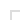 {
  "$schema": "https://vega.github.io/schema/vega/v4.json",
  "autosize": "pad",
  "padding": 5,
  "data": [
    {"name": "brush_store"},
    {
      "name": "source_0",
      "values": [
        {
          "Code": "ALB",
          "Country": "Albania",
          "Population_ages_15_64_of_total": 69.0574620108062,
          "Population_ages_65_and_above_of_total": 12.3963338706153
        },
        {
          "Code": "ARM",
          "Country": "Armenia",
          "Population_ages_15_64_of_total": 70.7901217876325,
          "Population_ages_65_and_above_of_total": 10.8259833940416
        },
        {
          "Code": "AUT",
          "Country": "Austria",
          "Population_ages_15_64_of_total": 67.0332301646914,
          "Population_ages_65_and_above_of_total": 18.7591300503032
        },
        {
          "Code": "AZE",
          "Country": "Azerbaijan",
          "Population_ages_15_64_of_total": 72.4553638068118,
          "Population_ages_65_and_above_of_total": 5.62608981288436
        },
        {
          "Code": "BLR",
          "Country": "Belarus",
          "Population_ages_15_64_of_total": 69.9508710458679,
          "Population_ages_65_and_above_of_total": 13.9809217228707
        },
        {
          "Code": "BEL",
          "Country": "Belgium",
          "Population_ages_15_64_of_total": 64.8307418795963,
          "Population_ages_65_and_above_of_total": 18.2248164293518
        },
        {
          "Code": "BIH",
          "Country": "Bosnia and Herzegovina",
          "Population_ages_15_64_of_total": 71.0579632250127,
          "Population_ages_65_and_above_of_total": 15.4439567753232
        },
        {
          "Code": "BGR",
          "Country": "Bulgaria",
          "Population_ages_15_64_of_total": 65.8285064995643,
          "Population_ages_65_and_above_of_total": 20.0274777416446
        },
        {
          "Code": "CHI",
          "Country": "Channel Islands",
          "Population_ages_15_64_of_total": 68.022872223444,
          "Population_ages_65_and_above_of_total": 17.2684065195611
        },
        {
          "Code": "HRV",
          "Country": "Croatia",
          "Population_ages_15_64_of_total": 66.1722696675744,
          "Population_ages_65_and_above_of_total": 18.9370747517226
        },
        {
          "Code": "CYP",
          "Country": "Cyprus",
          "Population_ages_15_64_of_total": 70.6035355702394,
          "Population_ages_65_and_above_of_total": 12.8454475242427
        },
        {
          "Code": "CZE",
          "Country": "Czech Republic",
          "Population_ages_15_64_of_total": 66.8821170374875,
          "Population_ages_65_and_above_of_total": 18.075987656862
        },
        {
          "Code": "DNK",
          "Country": "Denmark",
          "Population_ages_15_64_of_total": 64.1595524918413,
          "Population_ages_65_and_above_of_total": 18.9594398104384
        },
        {
          "Code": "EST",
          "Country": "Estonia",
          "Population_ages_15_64_of_total": 65.1524732621339,
          "Population_ages_65_and_above_of_total": 18.7597043330657
        },
        {
          "Code": "FIN",
          "Country": "Finland",
          "Population_ages_15_64_of_total": 63.1844856787288,
          "Population_ages_65_and_above_of_total": 20.4771837047151
        },
        {
          "Code": "FRA",
          "Country": "France",
          "Population_ages_15_64_of_total": 62.3959557946308,
          "Population_ages_65_and_above_of_total": 19.1205109623995
        },
        {
          "Code": "GEO",
          "Country": "Georgia",
          "Population_ages_15_64_of_total": 68.6468764031909,
          "Population_ages_65_and_above_of_total": 14.0256592059827
        },
        {
          "Code": "DEU",
          "Country": "Germany",
          "Population_ages_15_64_of_total": 65.8735239308132,
          "Population_ages_65_and_above_of_total": 21.2406519413629
        },
        {
          "Code": "GRC",
          "Country": "Greece",
          "Population_ages_15_64_of_total": 64.001114781101,
          "Population_ages_65_and_above_of_total": 21.396558181815
        },
        {
          "Code": "HUN",
          "Country": "Hungary",
          "Population_ages_15_64_of_total": 67.6233936744744,
          "Population_ages_65_and_above_of_total": 17.8178985477761
        },
        {
          "Code": "ISL",
          "Country": "Iceland",
          "Population_ages_15_64_of_total": 65.9664567048645,
          "Population_ages_65_and_above_of_total": 13.7138954238446
        },
        {
          "Code": "IRL",
          "Country": "Ireland",
          "Population_ages_15_64_of_total": 65.079935543936,
          "Population_ages_65_and_above_of_total": 13.1395030143128
        },
        {
          "Code": "ITA",
          "Country": "Italy",
          "Population_ages_15_64_of_total": 63.8797421672762,
          "Population_ages_65_and_above_of_total": 22.4098759007142
        },
        {
          "Code": "KAZ",
          "Country": "Kazakhstan",
          "Population_ages_15_64_of_total": 66.5468630019269,
          "Population_ages_65_and_above_of_total": 6.73573774316427
        },
        {
          "Code": "XKX",
          "Country": "Kosovo",
          "Population_ages_15_64_of_total": 67.5956284153006,
          "Population_ages_65_and_above_of_total": 6.77595628415301
        },
        {
          "Code": "KGZ",
          "Country": "Kyrgyz Republic",
          "Population_ages_15_64_of_total": 64.3715060803419,
          "Population_ages_65_and_above_of_total": 4.22684522224216
        },
        {
          "Code": "LVA",
          "Country": "Latvia",
          "Population_ages_15_64_of_total": 65.7100750417533,
          "Population_ages_65_and_above_of_total": 19.3677959383975
        },
        {
          "Code": "LTU",
          "Country": "Lithuania",
          "Population_ages_15_64_of_total": 66.637321711156,
          "Population_ages_65_and_above_of_total": 18.8477993888977
        },
        {
          "Code": "LUX",
          "Country": "Luxembourg",
          "Population_ages_15_64_of_total": 69.5849129798452,
          "Population_ages_65_and_above_of_total": 13.981414540389
        },
        {
          "Code": "MDA",
          "Country": "Moldova",
          "Population_ages_15_64_of_total": 74.3086639941979,
          "Population_ages_65_and_above_of_total": 9.95793208822932
        },
        {
          "Code": "MNE",
          "Country": "Montenegro",
          "Population_ages_15_64_of_total": 67.7000420274825,
          "Population_ages_65_and_above_of_total": 13.6450291715472
        },
        {
          "Code": "NLD",
          "Country": "Netherlands",
          "Population_ages_15_64_of_total": 65.2462589355619,
          "Population_ages_65_and_above_of_total": 18.2304693863117
        },
        {
          "Code": "NOR",
          "Country": "Norway",
          "Population_ages_15_64_of_total": 65.6985354157875,
          "Population_ages_65_and_above_of_total": 16.3329186310334
        },
        {
          "Code": "POL",
          "Country": "Poland",
          "Population_ages_15_64_of_total": 69.5203957630148,
          "Population_ages_65_and_above_of_total": 15.5333238336452
        },
        {
          "Code": "PRT",
          "Country": "Portugal",
          "Population_ages_15_64_of_total": 65.1552111668212,
          "Population_ages_65_and_above_of_total": 20.7914682047571
        },
        {
          "Code": "ROU",
          "Country": "Romania",
          "Population_ages_15_64_of_total": 67.1654214752418,
          "Population_ages_65_and_above_of_total": 17.3139967333842
        },
        {
          "Code": "RUS",
          "Country": "Russian Federation",
          "Population_ages_15_64_of_total": 69.8822387917186,
          "Population_ages_65_and_above_of_total": 13.3658426985027
        },
        {
          "Code": "SRB",
          "Country": "Serbia",
          "Population_ages_15_64_of_total": 66.6173161713822,
          "Population_ages_65_and_above_of_total": 17.0823666319247
        },
        {
          "Code": "SVK",
          "Country": "Slovak Republic",
          "Population_ages_15_64_of_total": 71.0312889656187,
          "Population_ages_65_and_above_of_total": 13.8450659736415
        },
        {
          "Code": "SVN",
          "Country": "Slovenia",
          "Population_ages_15_64_of_total": 67.2471833486012,
          "Population_ages_65_and_above_of_total": 17.9683834689382
        },
        {
          "Code": "ESP",
          "Country": "Spain",
          "Population_ages_15_64_of_total": 66.3288553181877,
          "Population_ages_65_and_above_of_total": 18.7894661035796
        },
        {
          "Code": "SWE",
          "Country": "Sweden",
          "Population_ages_15_64_of_total": 62.7731014069742,
          "Population_ages_65_and_above_of_total": 19.9420190919181
        },
        {
          "Code": "CHE",
          "Country": "Switzerland",
          "Population_ages_15_64_of_total": 67.1827980001116,
          "Population_ages_65_and_above_of_total": 18.0418460178465
        },
        {
          "Code": "TJK",
          "Country": "Tajikistan",
          "Population_ages_15_64_of_total": 62.1561674893051,
          "Population_ages_65_and_above_of_total": 3.00628812918872
        },
        {
          "Code": "TUR",
          "Country": "Turkey",
          "Population_ages_15_64_of_total": 66.790794681757,
          "Population_ages_65_and_above_of_total": 7.53869755140193
        },
        {
          "Code": "TKM",
          "Country": "Turkmenistan",
          "Population_ages_15_64_of_total": 67.6209109068909,
          "Population_ages_65_and_above_of_total": 4.15507428861104
        },
        {
          "Code": "UKR",
          "Country": "Ukraine",
          "Population_ages_15_64_of_total": 69.7661921081373,
          "Population_ages_65_and_above_of_total": 15.3061908119499
        },
        {
          "Code": "GBR",
          "Country": "United Kingdom",
          "Population_ages_15_64_of_total": 64.4654096116544,
          "Population_ages_65_and_above_of_total": 17.7603695294859
        },
        {
          "Code": "UZB",
          "Country": "Uzbekistan",
          "Population_ages_15_64_of_total": 66.8223460574423,
          "Population_ages_65_and_above_of_total": 4.6577368288371
        },
        {
          "Code": "MKD",
          "Country": "Macedonia",
          "Population_ages_15_64_of_total": 70.7240914276147,
          "Population_ages_65_and_above_of_total": 12.3228189427425
        }
      ]
    }
  ],
  "signals": [
    {"name": "concat_0_width", "value": 200},
    {"name": "concat_0_height", "value": 700},
    {"name": "concat_1_width", "value": 200},
    {"name": "concat_1_height", "value": 700},
    {"name": "concat_2_width", "value": 260},
    {"name": "concat_2_height", "value": 260},
    {
      "name": "unit",
      "value": {},
      "on": [
        {"events": "mousemove", "update": "isTuple(group()) ? group() : unit"}
      ]
    },
    {"name": "brush", "update": "vlSelectionResolve(\"brush_store\")"}
  ],
  "layout": {
    "padding": {"row": 10, "column": 10},
    "bounds": "full",
    "align": "each"
  },
  "marks": [
    {
      "type": "group",
      "name": "concat_0_group",
      "style": "cell",
      "encode": {
        "update": {
          "width": {"signal": "concat_0_width"},
          "height": {"signal": "concat_0_height"}
        }
      },
      "signals": [
        {
          "name": "brush_y",
          "value": [],
          "on": [
            {
              "events": {
                "source": "scope",
                "type": "mousedown",
                "filter": [
                  "!event.item || event.item.mark.name !== \"brush_brush\""
                ]
              },
              "update": "[y(unit), y(unit)]"
            },
            {
              "events": {
                "source": "window",
                "type": "mousemove",
                "consume": true,
                "between": [
                  {
                    "source": "scope",
                    "type": "mousedown",
                    "filter": [
                      "!event.item || event.item.mark.name !== \"brush_brush\""
                    ]
                  },
                  {"source": "window", "type": "mouseup"}
                ]
              },
              "update": "[brush_y[0], clamp(y(unit), 0, concat_0_height)]"
            },
            {"events": {"signal": "brush_scale_trigger"}, "update": "[0, 0]"},
            {
              "events": {"signal": "brush_translate_delta"},
              "update": "clampRange(panLinear(brush_translate_anchor.extent_y, brush_translate_delta.y / span(brush_translate_anchor.extent_y)), 0, concat_0_height)"
            },
            {
              "events": {"signal": "brush_zoom_delta"},
              "update": "clampRange(zoomLinear(brush_y, brush_zoom_anchor.y, brush_zoom_delta), 0, concat_0_height)"
            }
          ]
        },
        {
          "name": "brush_Country",
          "on": [
            {
              "events": {"signal": "brush_y"},
              "update": "brush_y[0] === brush_y[1] ? null : invert(\"concat_0_y\", brush_y)"
            }
          ]
        },
        {
          "name": "brush_scale_trigger",
          "update": "(!isArray(brush_Country) || (invert(\"concat_0_y\", brush_y)[0] === brush_Country[0] && invert(\"concat_0_y\", brush_y)[1] === brush_Country[1])) ? brush_scale_trigger : {}"
        },
        {
          "name": "brush_tuple",
          "on": [
            {
              "events": [{"signal": "brush_Country"}],
              "update": "brush_Country ? {unit: \"concat_0\", fields: brush_tuple_fields, values: [brush_Country]} : null"
            }
          ]
        },
        {
          "name": "brush_tuple_fields",
          "update": "[{\"field\":\"Country\",\"channel\":\"y\",\"type\":\"E\"}]"
        },
        {
          "name": "brush_translate_anchor",
          "value": {},
          "on": [
            {
              "events": [
                {
                  "source": "scope",
                  "type": "mousedown",
                  "markname": "brush_brush"
                }
              ],
              "update": "{x: x(unit), y: y(unit), extent_y: slice(brush_y)}"
            }
          ]
        },
        {
          "name": "brush_translate_delta",
          "value": {},
          "on": [
            {
              "events": [
                {
                  "source": "window",
                  "type": "mousemove",
                  "consume": true,
                  "between": [
                    {
                      "source": "scope",
                      "type": "mousedown",
                      "markname": "brush_brush"
                    },
                    {"source": "window", "type": "mouseup"}
                  ]
                }
              ],
              "update": "{x: brush_translate_anchor.x - x(unit), y: brush_translate_anchor.y - y(unit)}"
            }
          ]
        },
        {
          "name": "brush_zoom_anchor",
          "on": [
            {
              "events": [
                {
                  "source": "scope",
                  "type": "wheel",
                  "consume": true,
                  "markname": "brush_brush"
                }
              ],
              "update": "{x: x(unit), y: y(unit)}"
            }
          ]
        },
        {
          "name": "brush_zoom_delta",
          "on": [
            {
              "events": [
                {
                  "source": "scope",
                  "type": "wheel",
                  "consume": true,
                  "markname": "brush_brush"
                }
              ],
              "force": true,
              "update": "pow(1.001, event.deltaY * pow(16, event.deltaMode))"
            }
          ]
        },
        {
          "name": "brush_modify",
          "on": [
            {
              "events": {"signal": "brush_tuple"},
              "update": "modify(\"brush_store\", brush_tuple, true)"
            }
          ]
        }
      ],
      "marks": [
        {
          "name": "brush_brush_bg",
          "type": "rect",
          "clip": true,
          "encode": {
            "enter": {
              "fill": {"value": "#333"},
              "fillOpacity": {"value": 0.125}
            },
            "update": {
              "x": [
                {
                  "test": "data(\"brush_store\").length && data(\"brush_store\")[0].unit === \"concat_0\"",
                  "value": 0
                },
                {"value": 0}
              ],
              "y": [
                {
                  "test": "data(\"brush_store\").length && data(\"brush_store\")[0].unit === \"concat_0\"",
                  "signal": "brush_y[0]"
                },
                {"value": 0}
              ],
              "x2": [
                {
                  "test": "data(\"brush_store\").length && data(\"brush_store\")[0].unit === \"concat_0\"",
                  "field": {"group": "width"}
                },
                {"value": 0}
              ],
              "y2": [
                {
                  "test": "data(\"brush_store\").length && data(\"brush_store\")[0].unit === \"concat_0\"",
                  "signal": "brush_y[1]"
                },
                {"value": 0}
              ]
            }
          }
        },
        {
          "name": "concat_0_marks",
          "type": "rect",
          "style": ["bar"],
          "from": {"data": "source_0"},
          "encode": {
            "update": {
              "fill": [
                {
                  "test": "datum[\"Population_ages_15_64_of_total\"] === null || isNaN(datum[\"Population_ages_15_64_of_total\"])",
                  "value": null
                },
                {
                  "test": "!(length(data(\"brush_store\"))) || (!(vlSelectionTest(\"brush_store\", datum)))",
                  "value": "steelblue"
                },
                {"value": "goldenrod"}
              ],
              "tooltip": {
                "signal": "{\"Country\": ''+datum[\"Country\"], \"Population_ages_15_64_of_total\": format(datum[\"Population_ages_15_64_of_total\"], \"\")}"
              },
              "x": {
                "scale": "concat_0_x",
                "field": "Population_ages_15_64_of_total"
              },
              "x2": {"scale": "concat_0_x", "value": 0},
              "y": {"scale": "concat_0_y", "field": "Country"},
              "height": {"scale": "concat_0_y", "band": true}
            }
          }
        },
        {
          "name": "brush_brush",
          "type": "rect",
          "clip": true,
          "encode": {
            "enter": {"fill": {"value": "transparent"}},
            "update": {
              "x": [
                {
                  "test": "data(\"brush_store\").length && data(\"brush_store\")[0].unit === \"concat_0\"",
                  "value": 0
                },
                {"value": 0}
              ],
              "y": [
                {
                  "test": "data(\"brush_store\").length && data(\"brush_store\")[0].unit === \"concat_0\"",
                  "signal": "brush_y[0]"
                },
                {"value": 0}
              ],
              "x2": [
                {
                  "test": "data(\"brush_store\").length && data(\"brush_store\")[0].unit === \"concat_0\"",
                  "field": {"group": "width"}
                },
                {"value": 0}
              ],
              "y2": [
                {
                  "test": "data(\"brush_store\").length && data(\"brush_store\")[0].unit === \"concat_0\"",
                  "signal": "brush_y[1]"
                },
                {"value": 0}
              ],
              "stroke": [
                {"test": "brush_y[0] !== brush_y[1]", "value": "white"},
                {"value": null}
              ]
            }
          }
        }
      ],
      "axes": [
        {
          "scale": "concat_0_x",
          "orient": "bottom",
          "grid": false,
          "title": "Population_ages_15_64_of_total",
          "labelFlush": true,
          "labelOverlap": true,
          "tickCount": {"signal": "ceil(concat_0_width/40)"},
          "zindex": 1
        },
        {
          "scale": "concat_0_x",
          "orient": "bottom",
          "gridScale": "concat_0_y",
          "grid": true,
          "tickCount": {"signal": "ceil(concat_0_width/40)"},
          "domain": false,
          "labels": false,
          "maxExtent": 0,
          "minExtent": 0,
          "ticks": false,
          "zindex": 0
        },
        {
          "scale": "concat_0_y",
          "orient": "left",
          "grid": false,
          "title": "Country",
          "labelOverlap": true,
          "zindex": 1
        }
      ]
    },
    {
      "type": "group",
      "name": "concat_1_group",
      "style": "cell",
      "encode": {
        "update": {
          "width": {"signal": "concat_1_width"},
          "height": {"signal": "concat_1_height"}
        }
      },
      "signals": [
        {
          "name": "brush_y",
          "value": [],
          "on": [
            {
              "events": {
                "source": "scope",
                "type": "mousedown",
                "filter": [
                  "!event.item || event.item.mark.name !== \"brush_brush\""
                ]
              },
              "update": "[y(unit), y(unit)]"
            },
            {
              "events": {
                "source": "window",
                "type": "mousemove",
                "consume": true,
                "between": [
                  {
                    "source": "scope",
                    "type": "mousedown",
                    "filter": [
                      "!event.item || event.item.mark.name !== \"brush_brush\""
                    ]
                  },
                  {"source": "window", "type": "mouseup"}
                ]
              },
              "update": "[brush_y[0], clamp(y(unit), 0, concat_1_height)]"
            },
            {"events": {"signal": "brush_scale_trigger"}, "update": "[0, 0]"},
            {
              "events": {"signal": "brush_translate_delta"},
              "update": "clampRange(panLinear(brush_translate_anchor.extent_y, brush_translate_delta.y / span(brush_translate_anchor.extent_y)), 0, concat_1_height)"
            },
            {
              "events": {"signal": "brush_zoom_delta"},
              "update": "clampRange(zoomLinear(brush_y, brush_zoom_anchor.y, brush_zoom_delta), 0, concat_1_height)"
            }
          ]
        },
        {
          "name": "brush_Country",
          "on": [
            {
              "events": {"signal": "brush_y"},
              "update": "brush_y[0] === brush_y[1] ? null : invert(\"concat_1_y\", brush_y)"
            }
          ]
        },
        {
          "name": "brush_scale_trigger",
          "update": "(!isArray(brush_Country) || (invert(\"concat_1_y\", brush_y)[0] === brush_Country[0] && invert(\"concat_1_y\", brush_y)[1] === brush_Country[1])) ? brush_scale_trigger : {}"
        },
        {
          "name": "brush_tuple",
          "on": [
            {
              "events": [{"signal": "brush_Country"}],
              "update": "brush_Country ? {unit: \"concat_1\", fields: brush_tuple_fields, values: [brush_Country]} : null"
            }
          ]
        },
        {
          "name": "brush_tuple_fields",
          "update": "[{\"field\":\"Country\",\"channel\":\"y\",\"type\":\"E\"}]"
        },
        {
          "name": "brush_translate_anchor",
          "value": {},
          "on": [
            {
              "events": [
                {
                  "source": "scope",
                  "type": "mousedown",
                  "markname": "brush_brush"
                }
              ],
              "update": "{x: x(unit), y: y(unit), extent_y: slice(brush_y)}"
            }
          ]
        },
        {
          "name": "brush_translate_delta",
          "value": {},
          "on": [
            {
              "events": [
                {
                  "source": "window",
                  "type": "mousemove",
                  "consume": true,
                  "between": [
                    {
                      "source": "scope",
                      "type": "mousedown",
                      "markname": "brush_brush"
                    },
                    {"source": "window", "type": "mouseup"}
                  ]
                }
              ],
              "update": "{x: brush_translate_anchor.x - x(unit), y: brush_translate_anchor.y - y(unit)}"
            }
          ]
        },
        {
          "name": "brush_zoom_anchor",
          "on": [
            {
              "events": [
                {
                  "source": "scope",
                  "type": "wheel",
                  "consume": true,
                  "markname": "brush_brush"
                }
              ],
              "update": "{x: x(unit), y: y(unit)}"
            }
          ]
        },
        {
          "name": "brush_zoom_delta",
          "on": [
            {
              "events": [
                {
                  "source": "scope",
                  "type": "wheel",
                  "consume": true,
                  "markname": "brush_brush"
                }
              ],
              "force": true,
              "update": "pow(1.001, event.deltaY * pow(16, event.deltaMode))"
            }
          ]
        },
        {
          "name": "brush_modify",
          "on": [
            {
              "events": {"signal": "brush_tuple"},
              "update": "modify(\"brush_store\", brush_tuple, true)"
            }
          ]
        }
      ],
      "marks": [
        {
          "name": "brush_brush_bg",
          "type": "rect",
          "clip": true,
          "encode": {
            "enter": {
              "fill": {"value": "#333"},
              "fillOpacity": {"value": 0.125}
            },
            "update": {
              "x": [
                {
                  "test": "data(\"brush_store\").length && data(\"brush_store\")[0].unit === \"concat_1\"",
                  "value": 0
                },
                {"value": 0}
              ],
              "y": [
                {
                  "test": "data(\"brush_store\").length && data(\"brush_store\")[0].unit === \"concat_1\"",
                  "signal": "brush_y[0]"
                },
                {"value": 0}
              ],
              "x2": [
                {
                  "test": "data(\"brush_store\").length && data(\"brush_store\")[0].unit === \"concat_1\"",
                  "field": {"group": "width"}
                },
                {"value": 0}
              ],
              "y2": [
                {
                  "test": "data(\"brush_store\").length && data(\"brush_store\")[0].unit === \"concat_1\"",
                  "signal": "brush_y[1]"
                },
                {"value": 0}
              ]
            }
          }
        },
        {
          "name": "concat_1_marks",
          "type": "rect",
          "style": ["bar"],
          "from": {"data": "source_0"},
          "encode": {
            "update": {
              "fill": [
                {
                  "test": "datum[\"Population_ages_65_and_above_of_total\"] === null || isNaN(datum[\"Population_ages_65_and_above_of_total\"])",
                  "value": null
                },
                {
                  "test": "!(length(data(\"brush_store\"))) || (!(vlSelectionTest(\"brush_store\", datum)))",
                  "value": "steelblue"
                },
                {"value": "goldenrod"}
              ],
              "tooltip": {
                "signal": "{\"Country\": ''+datum[\"Country\"], \"Population_ages_65_and_above_of_total\": format(datum[\"Population_ages_65_and_above_of_total\"], \"\")}"
              },
              "x": {
                "scale": "concat_1_x",
                "field": "Population_ages_65_and_above_of_total"
              },
              "x2": {"scale": "concat_1_x", "value": 0},
              "y": {"scale": "concat_1_y", "field": "Country"},
              "height": {"scale": "concat_1_y", "band": true}
            }
          }
        },
        {
          "name": "brush_brush",
          "type": "rect",
          "clip": true,
          "encode": {
            "enter": {"fill": {"value": "transparent"}},
            "update": {
              "x": [
                {
                  "test": "data(\"brush_store\").length && data(\"brush_store\")[0].unit === \"concat_1\"",
                  "value": 0
                },
                {"value": 0}
              ],
              "y": [
                {
                  "test": "data(\"brush_store\").length && data(\"brush_store\")[0].unit === \"concat_1\"",
                  "signal": "brush_y[0]"
                },
                {"value": 0}
              ],
              "x2": [
                {
                  "test": "data(\"brush_store\").length && data(\"brush_store\")[0].unit === \"concat_1\"",
                  "field": {"group": "width"}
                },
                {"value": 0}
              ],
              "y2": [
                {
                  "test": "data(\"brush_store\").length && data(\"brush_store\")[0].unit === \"concat_1\"",
                  "signal": "brush_y[1]"
                },
                {"value": 0}
              ],
              "stroke": [
                {"test": "brush_y[0] !== brush_y[1]", "value": "white"},
                {"value": null}
              ]
            }
          }
        }
      ],
      "axes": [
        {
          "scale": "concat_1_x",
          "orient": "bottom",
          "grid": false,
          "title": "Population_ages_65_and_above_of_total",
          "labelFlush": true,
          "labelOverlap": true,
          "tickCount": {"signal": "ceil(concat_1_width/40)"},
          "zindex": 1
        },
        {
          "scale": "concat_1_x",
          "orient": "bottom",
          "gridScale": "concat_1_y",
          "grid": true,
          "tickCount": {"signal": "ceil(concat_1_width/40)"},
          "domain": false,
          "labels": false,
          "maxExtent": 0,
          "minExtent": 0,
          "ticks": false,
          "zindex": 0
        },
        {
          "scale": "concat_1_y",
          "orient": "left",
          "grid": false,
          "title": "Country",
          "labelOverlap": true,
          "zindex": 1
        }
      ]
    },
    {
      "type": "group",
      "name": "concat_2_group",
      "style": "cell",
      "encode": {
        "update": {
          "width": {"signal": "concat_2_width"},
          "height": {"signal": "concat_2_height"}
        }
      },
      "signals": [
        {
          "name": "brush_x",
          "value": [],
          "on": [
            {
              "events": {
                "source": "scope",
                "type": "mousedown",
                "filter": [
                  "!event.item || event.item.mark.name !== \"brush_brush\""
                ]
              },
              "update": "[x(unit), x(unit)]"
            },
            {
              "events": {
                "source": "window",
                "type": "mousemove",
                "consume": true,
                "between": [
                  {
                    "source": "scope",
                    "type": "mousedown",
                    "filter": [
                      "!event.item || event.item.mark.name !== \"brush_brush\""
                    ]
                  },
                  {"source": "window", "type": "mouseup"}
                ]
              },
              "update": "[brush_x[0], clamp(x(unit), 0, concat_2_width)]"
            },
            {
              "events": {"signal": "brush_scale_trigger"},
              "update": "[scale(\"concat_2_x\", brush_Population_ages_65_and_above_of_total[0]), scale(\"concat_2_x\", brush_Population_ages_65_and_above_of_total[1])]"
            },
            {
              "events": {"signal": "brush_translate_delta"},
              "update": "clampRange(panLinear(brush_translate_anchor.extent_x, brush_translate_delta.x / span(brush_translate_anchor.extent_x)), 0, concat_2_width)"
            },
            {
              "events": {"signal": "brush_zoom_delta"},
              "update": "clampRange(zoomLinear(brush_x, brush_zoom_anchor.x, brush_zoom_delta), 0, concat_2_width)"
            }
          ]
        },
        {
          "name": "brush_Population_ages_65_and_above_of_total",
          "on": [
            {
              "events": {"signal": "brush_x"},
              "update": "brush_x[0] === brush_x[1] ? null : invert(\"concat_2_x\", brush_x)"
            }
          ]
        },
        {
          "name": "brush_y",
          "value": [],
          "on": [
            {
              "events": {
                "source": "scope",
                "type": "mousedown",
                "filter": [
                  "!event.item || event.item.mark.name !== \"brush_brush\""
                ]
              },
              "update": "[y(unit), y(unit)]"
            },
            {
              "events": {
                "source": "window",
                "type": "mousemove",
                "consume": true,
                "between": [
                  {
                    "source": "scope",
                    "type": "mousedown",
                    "filter": [
                      "!event.item || event.item.mark.name !== \"brush_brush\""
                    ]
                  },
                  {"source": "window", "type": "mouseup"}
                ]
              },
              "update": "[brush_y[0], clamp(y(unit), 0, concat_2_height)]"
            },
            {
              "events": {"signal": "brush_scale_trigger"},
              "update": "[scale(\"concat_2_y\", brush_Population_ages_15_64_of_total[0]), scale(\"concat_2_y\", brush_Population_ages_15_64_of_total[1])]"
            },
            {
              "events": {"signal": "brush_translate_delta"},
              "update": "clampRange(panLinear(brush_translate_anchor.extent_y, brush_translate_delta.y / span(brush_translate_anchor.extent_y)), 0, concat_2_height)"
            },
            {
              "events": {"signal": "brush_zoom_delta"},
              "update": "clampRange(zoomLinear(brush_y, brush_zoom_anchor.y, brush_zoom_delta), 0, concat_2_height)"
            }
          ]
        },
        {
          "name": "brush_Population_ages_15_64_of_total",
          "on": [
            {
              "events": {"signal": "brush_y"},
              "update": "brush_y[0] === brush_y[1] ? null : invert(\"concat_2_y\", brush_y)"
            }
          ]
        },
        {
          "name": "brush_scale_trigger",
          "update": "(!isArray(brush_Population_ages_65_and_above_of_total) || (+invert(\"concat_2_x\", brush_x)[0] === +brush_Population_ages_65_and_above_of_total[0] && +invert(\"concat_2_x\", brush_x)[1] === +brush_Population_ages_65_and_above_of_total[1])) && (!isArray(brush_Population_ages_15_64_of_total) || (+invert(\"concat_2_y\", brush_y)[0] === +brush_Population_ages_15_64_of_total[0] && +invert(\"concat_2_y\", brush_y)[1] === +brush_Population_ages_15_64_of_total[1])) ? brush_scale_trigger : {}"
        },
        {
          "name": "brush_tuple",
          "on": [
            {
              "events": [
                {"signal": "brush_Population_ages_65_and_above_of_total"},
                {"signal": "brush_Population_ages_15_64_of_total"}
              ],
              "update": "brush_Population_ages_65_and_above_of_total && brush_Population_ages_15_64_of_total ? {unit: \"concat_2\", fields: brush_tuple_fields, values: [brush_Population_ages_65_and_above_of_total, brush_Population_ages_15_64_of_total]} : null"
            }
          ]
        },
        {
          "name": "brush_tuple_fields",
          "update": "[{\"field\":\"Population_ages_65_and_above_of_total\",\"channel\":\"x\",\"type\":\"R\"},{\"field\":\"Population_ages_15_64_of_total\",\"channel\":\"y\",\"type\":\"R\"}]"
        },
        {
          "name": "brush_translate_anchor",
          "value": {},
          "on": [
            {
              "events": [
                {
                  "source": "scope",
                  "type": "mousedown",
                  "markname": "brush_brush"
                }
              ],
              "update": "{x: x(unit), y: y(unit), extent_x: slice(brush_x), extent_y: slice(brush_y)}"
            }
          ]
        },
        {
          "name": "brush_translate_delta",
          "value": {},
          "on": [
            {
              "events": [
                {
                  "source": "window",
                  "type": "mousemove",
                  "consume": true,
                  "between": [
                    {
                      "source": "scope",
                      "type": "mousedown",
                      "markname": "brush_brush"
                    },
                    {"source": "window", "type": "mouseup"}
                  ]
                }
              ],
              "update": "{x: brush_translate_anchor.x - x(unit), y: brush_translate_anchor.y - y(unit)}"
            }
          ]
        },
        {
          "name": "brush_zoom_anchor",
          "on": [
            {
              "events": [
                {
                  "source": "scope",
                  "type": "wheel",
                  "consume": true,
                  "markname": "brush_brush"
                }
              ],
              "update": "{x: x(unit), y: y(unit)}"
            }
          ]
        },
        {
          "name": "brush_zoom_delta",
          "on": [
            {
              "events": [
                {
                  "source": "scope",
                  "type": "wheel",
                  "consume": true,
                  "markname": "brush_brush"
                }
              ],
              "force": true,
              "update": "pow(1.001, event.deltaY * pow(16, event.deltaMode))"
            }
          ]
        },
        {
          "name": "brush_modify",
          "on": [
            {
              "events": {"signal": "brush_tuple"},
              "update": "modify(\"brush_store\", brush_tuple, true)"
            }
          ]
        }
      ],
      "marks": [
        {
          "name": "brush_brush_bg",
          "type": "rect",
          "clip": true,
          "encode": {
            "enter": {
              "fill": {"value": "#333"},
              "fillOpacity": {"value": 0.125}
            },
            "update": {
              "x": [
                {
                  "test": "data(\"brush_store\").length && data(\"brush_store\")[0].unit === \"concat_2\"",
                  "signal": "brush_x[0]"
                },
                {"value": 0}
              ],
              "y": [
                {
                  "test": "data(\"brush_store\").length && data(\"brush_store\")[0].unit === \"concat_2\"",
                  "signal": "brush_y[0]"
                },
                {"value": 0}
              ],
              "x2": [
                {
                  "test": "data(\"brush_store\").length && data(\"brush_store\")[0].unit === \"concat_2\"",
                  "signal": "brush_x[1]"
                },
                {"value": 0}
              ],
              "y2": [
                {
                  "test": "data(\"brush_store\").length && data(\"brush_store\")[0].unit === \"concat_2\"",
                  "signal": "brush_y[1]"
                },
                {"value": 0}
              ]
            }
          }
        },
        {
          "name": "concat_2_marks",
          "type": "symbol",
          "style": ["point"],
          "from": {"data": "source_0"},
          "encode": {
            "update": {
              "opacity": {"value": 0.7},
              "fill": [
                {
                  "test": "datum[\"Population_ages_65_and_above_of_total\"] === null || isNaN(datum[\"Population_ages_65_and_above_of_total\"]) || datum[\"Population_ages_15_64_of_total\"] === null || isNaN(datum[\"Population_ages_15_64_of_total\"])",
                  "value": null
                },
                {"value": "transparent"}
              ],
              "stroke": [
                {
                  "test": "datum[\"Population_ages_65_and_above_of_total\"] === null || isNaN(datum[\"Population_ages_65_and_above_of_total\"]) || datum[\"Population_ages_15_64_of_total\"] === null || isNaN(datum[\"Population_ages_15_64_of_total\"])",
                  "value": null
                },
                {
                  "test": "!(length(data(\"brush_store\"))) || (!(vlSelectionTest(\"brush_store\", datum)))",
                  "value": "steelblue"
                },
                {"value": "goldenrod"}
              ],
              "tooltip": {
                "signal": "{\"Population_ages_15_64_of_total\": format(datum[\"Population_ages_15_64_of_total\"], \"\"), \"Population_ages_65_and_above_of_total\": format(datum[\"Population_ages_65_and_above_of_total\"], \"\")}"
              },
              "x": {
                "scale": "concat_2_x",
                "field": "Population_ages_65_and_above_of_total"
              },
              "y": {
                "scale": "concat_2_y",
                "field": "Population_ages_15_64_of_total"
              }
            }
          }
        },
        {
          "name": "brush_brush",
          "type": "rect",
          "clip": true,
          "encode": {
            "enter": {"fill": {"value": "transparent"}},
            "update": {
              "x": [
                {
                  "test": "data(\"brush_store\").length && data(\"brush_store\")[0].unit === \"concat_2\"",
                  "signal": "brush_x[0]"
                },
                {"value": 0}
              ],
              "y": [
                {
                  "test": "data(\"brush_store\").length && data(\"brush_store\")[0].unit === \"concat_2\"",
                  "signal": "brush_y[0]"
                },
                {"value": 0}
              ],
              "x2": [
                {
                  "test": "data(\"brush_store\").length && data(\"brush_store\")[0].unit === \"concat_2\"",
                  "signal": "brush_x[1]"
                },
                {"value": 0}
              ],
              "y2": [
                {
                  "test": "data(\"brush_store\").length && data(\"brush_store\")[0].unit === \"concat_2\"",
                  "signal": "brush_y[1]"
                },
                {"value": 0}
              ],
              "stroke": [
                {
                  "test": "brush_x[0] !== brush_x[1] && brush_y[0] !== brush_y[1]",
                  "value": "white"
                },
                {"value": null}
              ]
            }
          }
        }
      ],
      "axes": [
        {
          "scale": "concat_2_x",
          "orient": "bottom",
          "grid": false,
          "title": "Population_ages_65_and_above_of_total",
          "labelFlush": true,
          "labelOverlap": true,
          "tickCount": {"signal": "ceil(concat_2_width/40)"},
          "zindex": 1
        },
        {
          "scale": "concat_2_x",
          "orient": "bottom",
          "gridScale": "concat_2_y",
          "grid": true,
          "tickCount": {"signal": "ceil(concat_2_width/40)"},
          "domain": false,
          "labels": false,
          "maxExtent": 0,
          "minExtent": 0,
          "ticks": false,
          "zindex": 0
        },
        {
          "scale": "concat_2_y",
          "orient": "left",
          "grid": false,
          "title": "Population_ages_15_64_of_total",
          "labelOverlap": true,
          "tickCount": {"signal": "ceil(concat_2_height/40)"},
          "zindex": 1
        },
        {
          "scale": "concat_2_y",
          "orient": "left",
          "gridScale": "concat_2_x",
          "grid": true,
          "tickCount": {"signal": "ceil(concat_2_height/40)"},
          "domain": false,
          "labels": false,
          "maxExtent": 0,
          "minExtent": 0,
          "ticks": false,
          "zindex": 0
        }
      ]
    }
  ],
  "scales": [
    {
      "name": "concat_0_x",
      "type": "linear",
      "domain": {"data": "source_0", "field": "Population_ages_15_64_of_total"},
      "range": [0, {"signal": "concat_0_width"}],
      "nice": true,
      "zero": true
    },
    {
      "name": "concat_0_y",
      "type": "band",
      "domain": {
        "data": "source_0",
        "field": "Country",
        "sort": {
          "op": "min",
          "field": "Population_ages_15_64_of_total",
          "order": "descending"
        }
      },
      "range": [0, {"signal": "concat_0_height"}],
      "paddingInner": 0.1,
      "paddingOuter": 0.05
    },
    {
      "name": "concat_1_x",
      "type": "linear",
      "domain": {
        "data": "source_0",
        "field": "Population_ages_65_and_above_of_total"
      },
      "range": [0, {"signal": "concat_1_width"}],
      "nice": true,
      "zero": true
    },
    {
      "name": "concat_1_y",
      "type": "band",
      "domain": {
        "data": "source_0",
        "field": "Country",
        "sort": {
          "op": "min",
          "field": "Population_ages_65_and_above_of_total",
          "order": "descending"
        }
      },
      "range": [0, {"signal": "concat_1_height"}],
      "paddingInner": 0.1,
      "paddingOuter": 0.05
    },
    {
      "name": "concat_2_x",
      "type": "linear",
      "domain": {
        "data": "source_0",
        "field": "Population_ages_65_and_above_of_total"
      },
      "range": [0, {"signal": "concat_2_width"}],
      "zero": false,
      "nice": true
    },
    {
      "name": "concat_2_y",
      "type": "linear",
      "domain": {"data": "source_0", "field": "Population_ages_15_64_of_total"},
      "range": [{"signal": "concat_2_height"}, 0],
      "zero": false,
      "nice": true
    }
  ],
  "config": {"axisY": {"minExtent": 30}}
}
